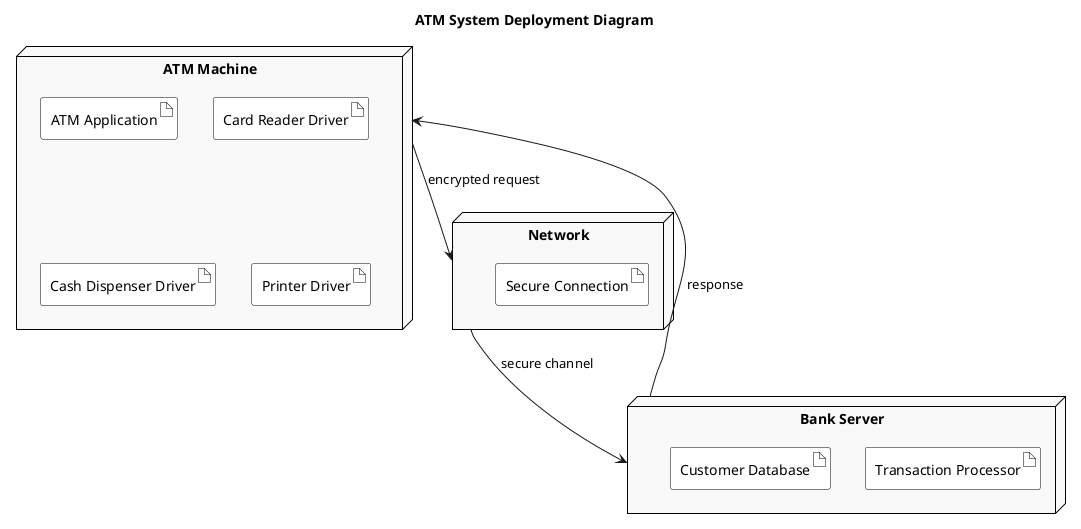 @startuml
skinparam node {
    BackgroundColor #F9F9F9
    BorderColor black
    FontColor black
}
skinparam artifact {
    BackgroundColor #FFFFFF
    BorderColor black
    FontColor black
}
title ATM System Deployment Diagram
' Define nodes
node "ATM Machine" {
    artifact "ATM Application"
    artifact "Card Reader Driver"
    artifact "Cash Dispenser Driver"
    artifact "Printer Driver"
}

node "Bank Server" {
    artifact "Transaction Processor"
    artifact "Customer Database"
}

node "Network" {
    artifact "Secure Connection"
}

' Define communication paths
"ATM Machine" --> "Network" : encrypted request
"Network" --> "Bank Server" : secure channel
"Bank Server" --> "ATM Machine" : response

@enduml
